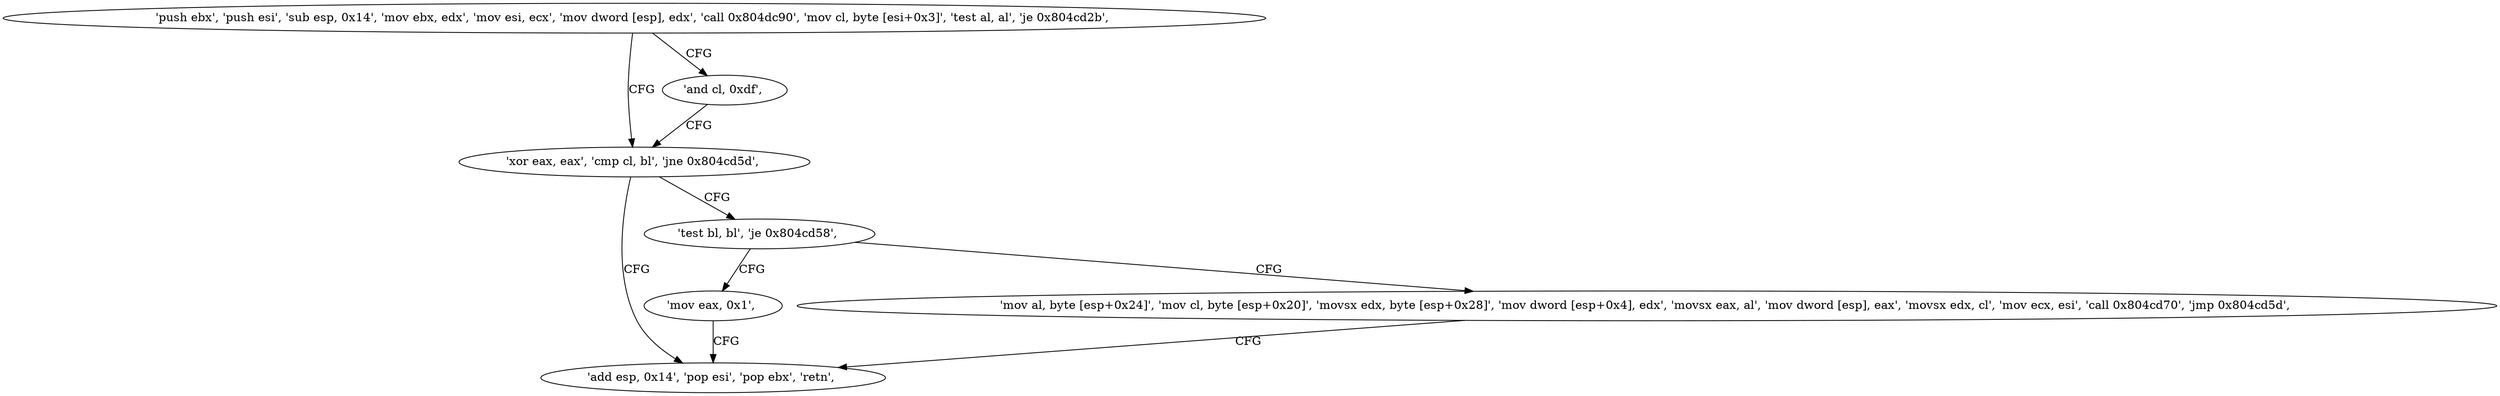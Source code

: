 digraph "func" {
"134532368" [label = "'push ebx', 'push esi', 'sub esp, 0x14', 'mov ebx, edx', 'mov esi, ecx', 'mov dword [esp], edx', 'call 0x804dc90', 'mov cl, byte [esi+0x3]', 'test al, al', 'je 0x804cd2b', " ]
"134532395" [label = "'xor eax, eax', 'cmp cl, bl', 'jne 0x804cd5d', " ]
"134532392" [label = "'and cl, 0xdf', " ]
"134532445" [label = "'add esp, 0x14', 'pop esi', 'pop ebx', 'retn', " ]
"134532401" [label = "'test bl, bl', 'je 0x804cd58', " ]
"134532440" [label = "'mov eax, 0x1', " ]
"134532405" [label = "'mov al, byte [esp+0x24]', 'mov cl, byte [esp+0x20]', 'movsx edx, byte [esp+0x28]', 'mov dword [esp+0x4], edx', 'movsx eax, al', 'mov dword [esp], eax', 'movsx edx, cl', 'mov ecx, esi', 'call 0x804cd70', 'jmp 0x804cd5d', " ]
"134532368" -> "134532395" [ label = "CFG" ]
"134532368" -> "134532392" [ label = "CFG" ]
"134532395" -> "134532445" [ label = "CFG" ]
"134532395" -> "134532401" [ label = "CFG" ]
"134532392" -> "134532395" [ label = "CFG" ]
"134532401" -> "134532440" [ label = "CFG" ]
"134532401" -> "134532405" [ label = "CFG" ]
"134532440" -> "134532445" [ label = "CFG" ]
"134532405" -> "134532445" [ label = "CFG" ]
}
